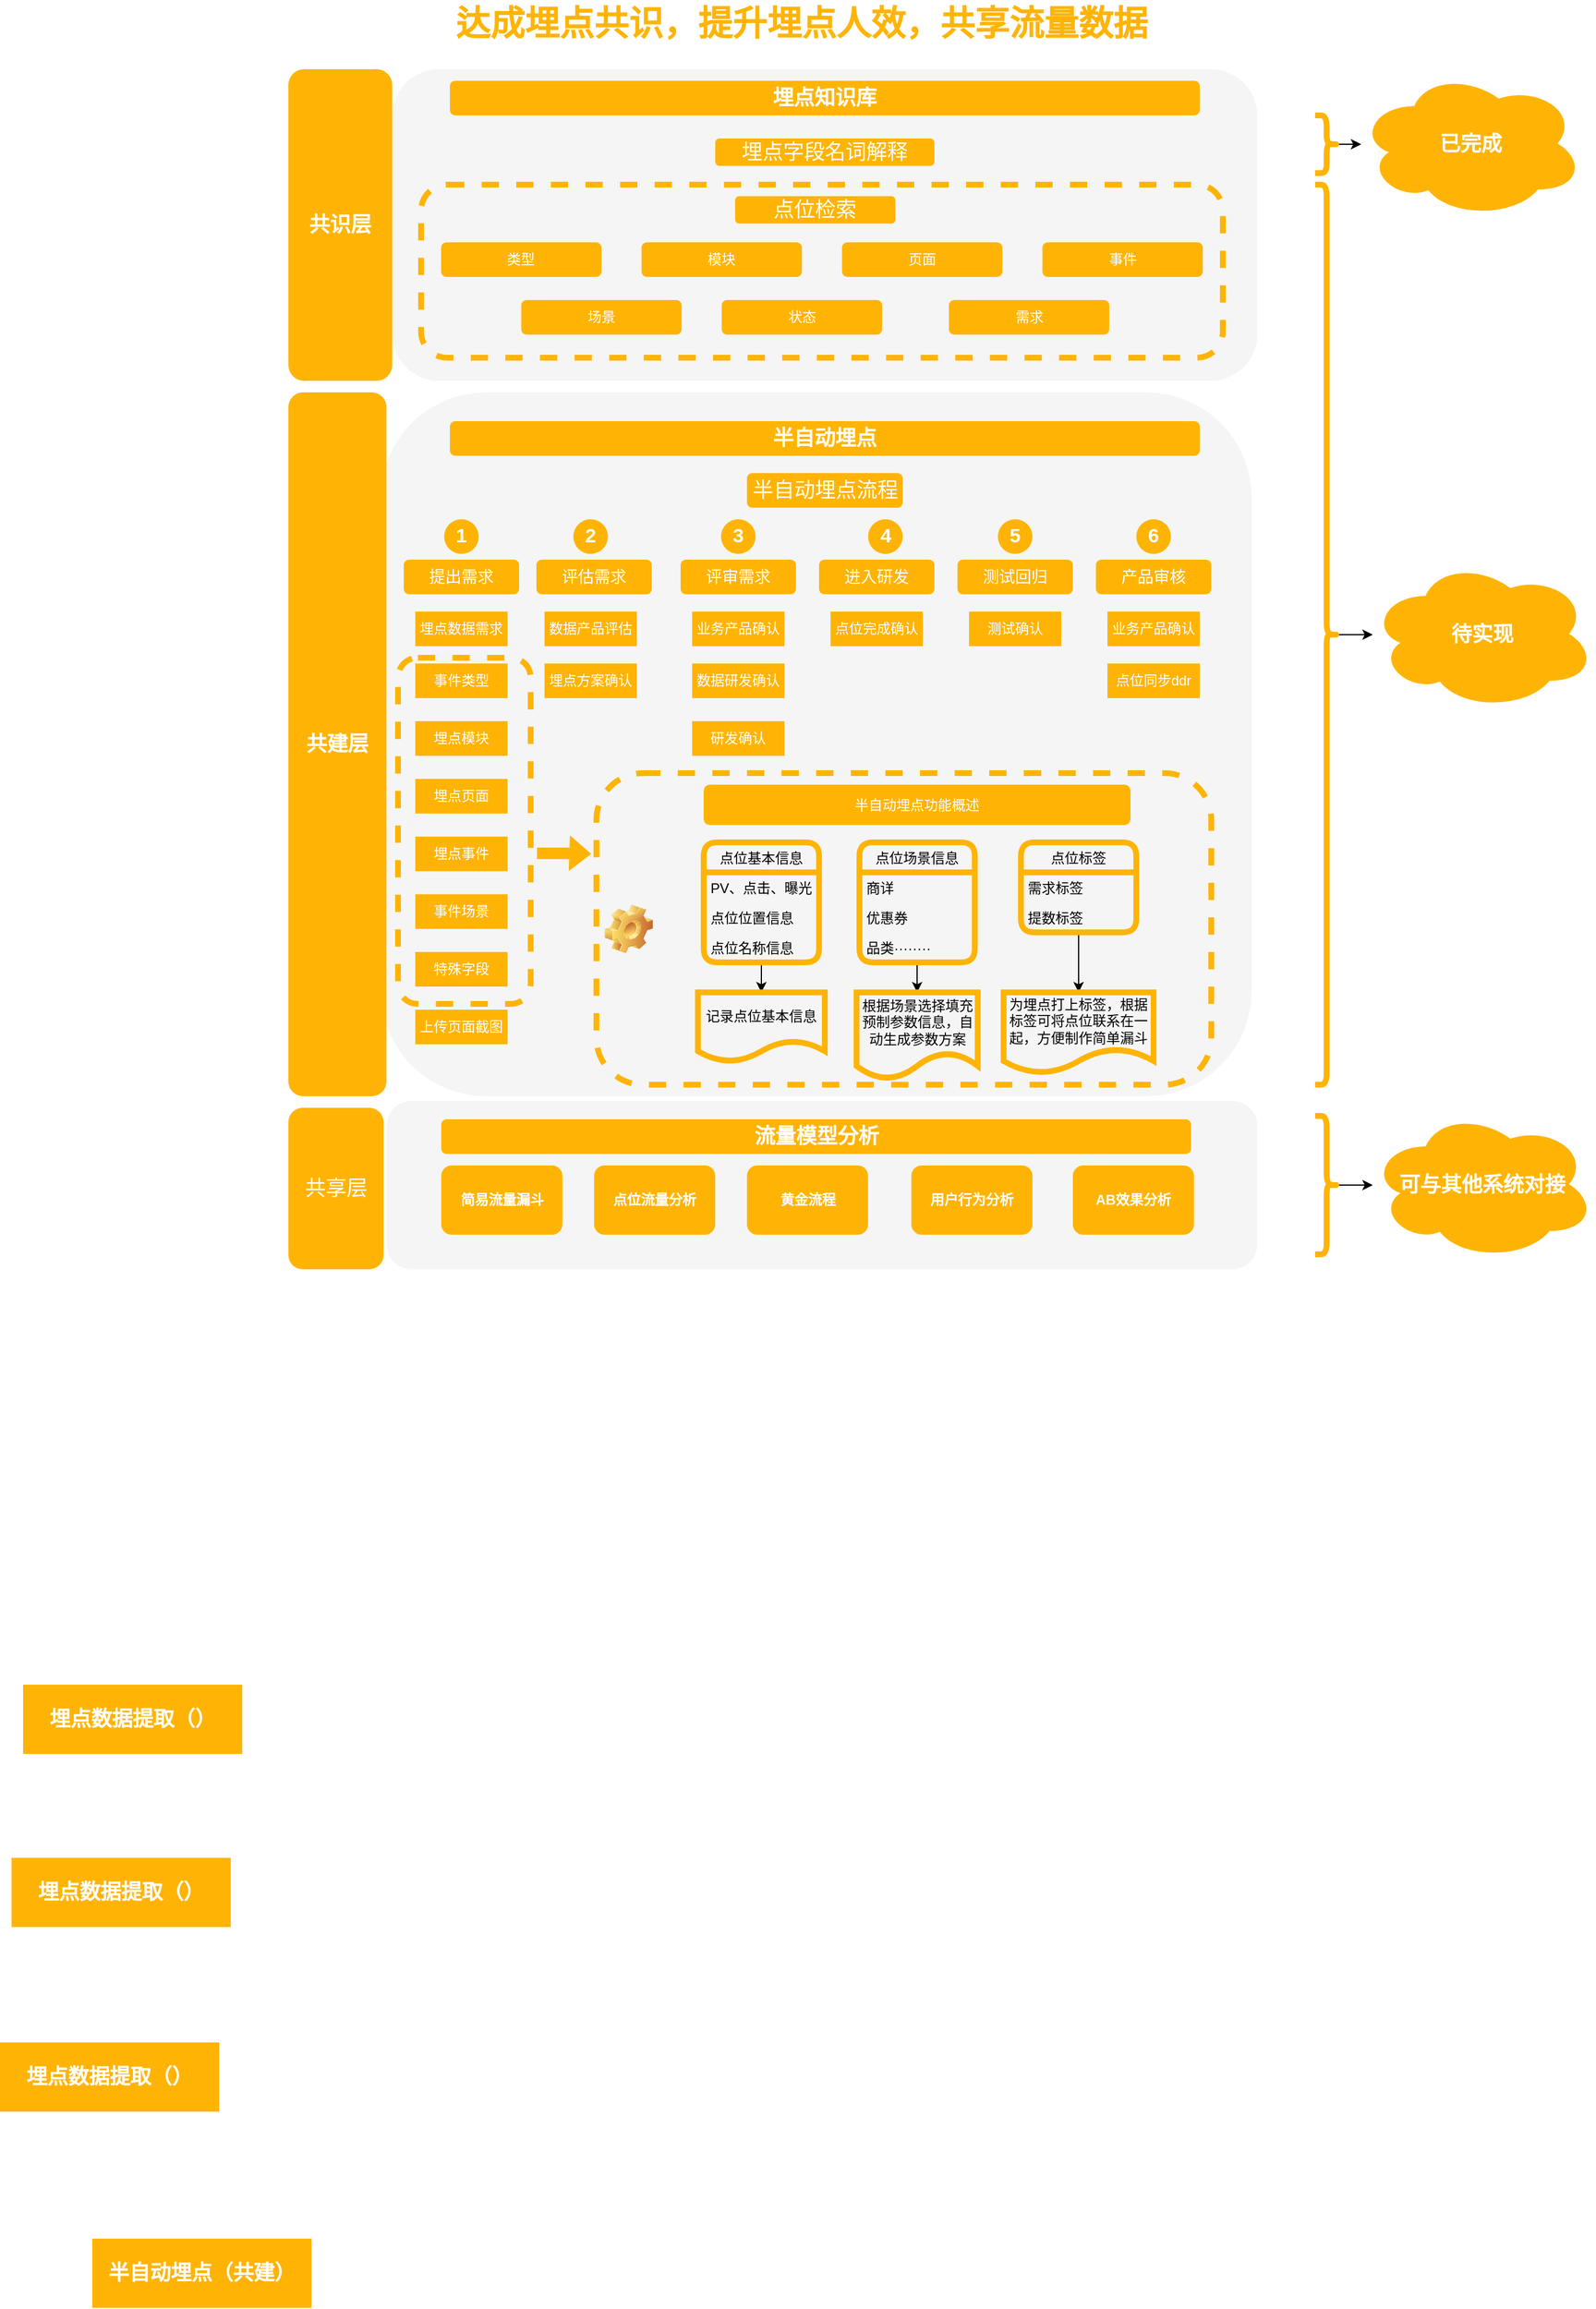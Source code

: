 <mxfile version="14.7.2" type="github">
  <diagram id="60wdJ6hkTOIfb7OcDddj" name="第 1 页">
    <mxGraphModel dx="3720" dy="1154" grid="1" gridSize="10" guides="1" tooltips="1" connect="1" arrows="1" fold="1" page="1" pageScale="1" pageWidth="827" pageHeight="1169" math="0" shadow="0">
      <root>
        <mxCell id="0" />
        <mxCell id="1" parent="0" />
        <mxCell id="Z79GlN73_md7SsLJKY2w-28" value="&lt;span style=&quot;color: rgba(0 , 0 , 0 , 0) ; font-family: monospace ; font-size: 0px&quot;&gt;%3CmxGraphModel%3E%3Croot%3E%3CmxCell%20id%3D%220%22%2F%3E%3CmxCell%20id%3D%221%22%20parent%3D%220%22%2F%3E%3CmxCell%20id%3D%222%22%20value%3D%22%26lt%3Bfont%20color%3D%26quot%3B%23ffffff%26quot%3B%26gt%3B%E4%BA%8B%E4%BB%B6%26lt%3B%2Ffont%26gt%3B%22%20style%3D%22rounded%3D1%3BwhiteSpace%3Dwrap%3Bhtml%3D1%3BfillColor%3D%23FFB405%3BgradientColor%3Dnone%3BstrokeColor%3Dnone%3B%22%20vertex%3D%221%22%20parent%3D%221%22%3E%3CmxGeometry%20x%3D%22-230%22%20y%3D%22320%22%20width%3D%22120%22%20height%3D%2230%22%20as%3D%22geometry%22%2F%3E%3C%2FmxCell%3E%3C%2Froot%3E%3C%2FmxGraphModel%3E&lt;/span&gt;" style="rounded=1;whiteSpace=wrap;html=1;fillColor=#f5f5f5;fontColor=#333333;strokeColor=none;" vertex="1" parent="1">
          <mxGeometry x="-600" y="530" width="755" height="610" as="geometry" />
        </mxCell>
        <mxCell id="Z79GlN73_md7SsLJKY2w-75" value="" style="rounded=1;whiteSpace=wrap;html=1;dashed=1;strokeColor=#FFB405;strokeWidth=5;gradientColor=none;fillColor=none;" vertex="1" parent="1">
          <mxGeometry x="-585" y="760" width="115" height="300" as="geometry" />
        </mxCell>
        <mxCell id="Z79GlN73_md7SsLJKY2w-7" value="&lt;span style=&quot;color: rgba(0 , 0 , 0 , 0) ; font-family: monospace ; font-size: 0px&quot;&gt;%3CmxGraphModel%3E%3Croot%3E%3CmxCell%20id%3D%220%22%2F%3E%3CmxCell%20id%3D%221%22%20parent%3D%220%22%2F%3E%3CmxCell%20id%3D%222%22%20value%3D%22%26lt%3Bfont%20color%3D%26quot%3B%23ffffff%26quot%3B%26gt%3B%E4%BA%8B%E4%BB%B6%26lt%3B%2Ffont%26gt%3B%22%20style%3D%22rounded%3D1%3BwhiteSpace%3Dwrap%3Bhtml%3D1%3BfillColor%3D%23FFB405%3BgradientColor%3Dnone%3BstrokeColor%3Dnone%3B%22%20vertex%3D%221%22%20parent%3D%221%22%3E%3CmxGeometry%20x%3D%22-230%22%20y%3D%22320%22%20width%3D%22120%22%20height%3D%2230%22%20as%3D%22geometry%22%2F%3E%3C%2FmxCell%3E%3C%2Froot%3E%3C%2FmxGraphModel%3E&lt;/span&gt;" style="rounded=1;whiteSpace=wrap;html=1;fillColor=#f5f5f5;fontColor=#333333;strokeColor=none;" vertex="1" parent="1">
          <mxGeometry x="-590" y="250" width="750" height="270" as="geometry" />
        </mxCell>
        <mxCell id="Z79GlN73_md7SsLJKY2w-1" value="&lt;font style=&quot;font-size: 18px&quot; color=&quot;#ffffff&quot;&gt;&lt;b&gt;共识层&lt;/b&gt;&lt;/font&gt;" style="rounded=1;whiteSpace=wrap;html=1;fillColor=#FFB405;strokeColor=none;" vertex="1" parent="1">
          <mxGeometry x="-680" y="250" width="90" height="270" as="geometry" />
        </mxCell>
        <mxCell id="Z79GlN73_md7SsLJKY2w-5" value="&lt;font color=&quot;#ffffff&quot;&gt;&lt;span style=&quot;font-size: 18px&quot;&gt;&lt;b&gt;半自动埋点（共建）&lt;/b&gt;&lt;/span&gt;&lt;/font&gt;" style="rounded=0;whiteSpace=wrap;html=1;fillColor=#FFB405;strokeColor=none;" vertex="1" parent="1">
          <mxGeometry x="-850" y="2130" width="190" height="60" as="geometry" />
        </mxCell>
        <mxCell id="Z79GlN73_md7SsLJKY2w-6" value="&lt;font color=&quot;#ffffff&quot;&gt;&lt;span style=&quot;font-size: 18px&quot;&gt;&lt;b&gt;埋点数据提取（）&lt;/b&gt;&lt;/span&gt;&lt;/font&gt;" style="rounded=0;whiteSpace=wrap;html=1;fillColor=#FFB405;strokeColor=none;" vertex="1" parent="1">
          <mxGeometry x="-920" y="1800" width="190" height="60" as="geometry" />
        </mxCell>
        <mxCell id="Z79GlN73_md7SsLJKY2w-8" value="&lt;font color=&quot;#ffffff&quot;&gt;&lt;span style=&quot;font-size: 18px&quot;&gt;&lt;b&gt;埋点数据提取（）&lt;/b&gt;&lt;/span&gt;&lt;/font&gt;" style="rounded=0;whiteSpace=wrap;html=1;fillColor=#FFB405;strokeColor=none;" vertex="1" parent="1">
          <mxGeometry x="-930" y="1960" width="190" height="60" as="geometry" />
        </mxCell>
        <mxCell id="Z79GlN73_md7SsLJKY2w-10" value="&lt;font color=&quot;#ffffff&quot; size=&quot;1&quot;&gt;&lt;b style=&quot;font-size: 18px&quot;&gt;共建层&lt;/b&gt;&lt;/font&gt;" style="rounded=1;whiteSpace=wrap;html=1;fillColor=#FFB405;strokeColor=none;" vertex="1" parent="1">
          <mxGeometry x="-680" y="530" width="85" height="610" as="geometry" />
        </mxCell>
        <mxCell id="Z79GlN73_md7SsLJKY2w-11" value="&lt;font color=&quot;#ffffff&quot; style=&quot;font-size: 18px&quot;&gt;共享层&lt;/font&gt;" style="rounded=1;whiteSpace=wrap;html=1;fillColor=#FFB405;strokeColor=none;" vertex="1" parent="1">
          <mxGeometry x="-680" y="1150" width="82.5" height="140" as="geometry" />
        </mxCell>
        <mxCell id="Z79GlN73_md7SsLJKY2w-3" value="&lt;font style=&quot;font-size: 18px&quot; color=&quot;#ffffff&quot;&gt;&lt;span&gt;埋点知识库&lt;/span&gt;&lt;/font&gt;" style="rounded=1;whiteSpace=wrap;html=1;fillColor=#FFB405;strokeColor=none;fontStyle=1" vertex="1" parent="1">
          <mxGeometry x="-540" y="260" width="650" height="30" as="geometry" />
        </mxCell>
        <mxCell id="Z79GlN73_md7SsLJKY2w-12" value="&lt;font color=&quot;#ffffff&quot;&gt;埋点数据需求&lt;/font&gt;" style="rounded=0;whiteSpace=wrap;html=1;fillColor=#FFB405;gradientColor=none;strokeColor=none;" vertex="1" parent="1">
          <mxGeometry x="-570" y="720" width="80" height="30" as="geometry" />
        </mxCell>
        <mxCell id="Z79GlN73_md7SsLJKY2w-14" value="&lt;font color=&quot;#ffffff&quot;&gt;&lt;span style=&quot;font-size: 18px&quot;&gt;埋点字段名词解释&lt;/span&gt;&lt;/font&gt;" style="rounded=1;whiteSpace=wrap;html=1;fillColor=#FFB405;strokeColor=none;" vertex="1" parent="1">
          <mxGeometry x="-310" y="310" width="190" height="23.75" as="geometry" />
        </mxCell>
        <mxCell id="Z79GlN73_md7SsLJKY2w-24" style="edgeStyle=orthogonalEdgeStyle;rounded=0;orthogonalLoop=1;jettySize=auto;html=1;exitX=0.5;exitY=1;exitDx=0;exitDy=0;" edge="1" parent="1" source="Z79GlN73_md7SsLJKY2w-14" target="Z79GlN73_md7SsLJKY2w-14">
          <mxGeometry relative="1" as="geometry" />
        </mxCell>
        <mxCell id="Z79GlN73_md7SsLJKY2w-25" value="" style="group" vertex="1" connectable="0" parent="1">
          <mxGeometry x="-565" y="350" width="695" height="150" as="geometry" />
        </mxCell>
        <mxCell id="Z79GlN73_md7SsLJKY2w-23" value="" style="rounded=1;whiteSpace=wrap;html=1;gradientColor=none;dashed=1;fillColor=none;strokeColor=#FFB405;strokeWidth=5;" vertex="1" parent="Z79GlN73_md7SsLJKY2w-25">
          <mxGeometry width="695.0" height="150" as="geometry" />
        </mxCell>
        <mxCell id="Z79GlN73_md7SsLJKY2w-13" value="&lt;font color=&quot;#ffffff&quot;&gt;类型&lt;/font&gt;" style="rounded=1;whiteSpace=wrap;html=1;fillColor=#FFB405;gradientColor=none;strokeColor=none;" vertex="1" parent="Z79GlN73_md7SsLJKY2w-25">
          <mxGeometry x="17.375" y="50" width="139" height="30" as="geometry" />
        </mxCell>
        <mxCell id="Z79GlN73_md7SsLJKY2w-15" value="&lt;font color=&quot;#ffffff&quot;&gt;&lt;span style=&quot;font-size: 18px&quot;&gt;点位检索&lt;/span&gt;&lt;/font&gt;" style="rounded=1;whiteSpace=wrap;html=1;fillColor=#FFB405;strokeColor=none;" vertex="1" parent="Z79GlN73_md7SsLJKY2w-25">
          <mxGeometry x="272.208" y="10" width="139" height="23.75" as="geometry" />
        </mxCell>
        <mxCell id="Z79GlN73_md7SsLJKY2w-16" value="&lt;font color=&quot;#ffffff&quot;&gt;模块&lt;/font&gt;" style="rounded=1;whiteSpace=wrap;html=1;fillColor=#FFB405;gradientColor=none;strokeColor=none;" vertex="1" parent="Z79GlN73_md7SsLJKY2w-25">
          <mxGeometry x="191.125" y="50" width="139" height="30" as="geometry" />
        </mxCell>
        <mxCell id="Z79GlN73_md7SsLJKY2w-17" value="&lt;font color=&quot;#ffffff&quot;&gt;页面&lt;/font&gt;" style="rounded=1;whiteSpace=wrap;html=1;fillColor=#FFB405;gradientColor=none;strokeColor=none;" vertex="1" parent="Z79GlN73_md7SsLJKY2w-25">
          <mxGeometry x="364.875" y="50" width="139" height="30" as="geometry" />
        </mxCell>
        <mxCell id="Z79GlN73_md7SsLJKY2w-18" value="&lt;font color=&quot;#ffffff&quot;&gt;事件&lt;/font&gt;" style="rounded=1;whiteSpace=wrap;html=1;fillColor=#FFB405;gradientColor=none;strokeColor=none;" vertex="1" parent="Z79GlN73_md7SsLJKY2w-25">
          <mxGeometry x="538.625" y="50" width="139" height="30" as="geometry" />
        </mxCell>
        <mxCell id="Z79GlN73_md7SsLJKY2w-19" value="&lt;font color=&quot;#ffffff&quot;&gt;场景&lt;/font&gt;" style="rounded=1;whiteSpace=wrap;html=1;fillColor=#FFB405;gradientColor=none;strokeColor=none;" vertex="1" parent="Z79GlN73_md7SsLJKY2w-25">
          <mxGeometry x="86.875" y="100" width="139" height="30" as="geometry" />
        </mxCell>
        <mxCell id="Z79GlN73_md7SsLJKY2w-20" value="&lt;font color=&quot;#ffffff&quot;&gt;状态&lt;/font&gt;" style="rounded=1;whiteSpace=wrap;html=1;fillColor=#FFB405;gradientColor=none;strokeColor=none;" vertex="1" parent="Z79GlN73_md7SsLJKY2w-25">
          <mxGeometry x="260.625" y="100" width="139" height="30" as="geometry" />
        </mxCell>
        <mxCell id="Z79GlN73_md7SsLJKY2w-21" value="&lt;font color=&quot;#ffffff&quot;&gt;需求&lt;/font&gt;" style="rounded=1;whiteSpace=wrap;html=1;fillColor=#FFB405;gradientColor=none;strokeColor=none;" vertex="1" parent="Z79GlN73_md7SsLJKY2w-25">
          <mxGeometry x="457.542" y="100" width="139" height="30" as="geometry" />
        </mxCell>
        <mxCell id="Z79GlN73_md7SsLJKY2w-29" value="&lt;font style=&quot;font-size: 18px&quot; color=&quot;#ffffff&quot;&gt;&lt;span&gt;半自动埋点&lt;/span&gt;&lt;/font&gt;" style="rounded=1;whiteSpace=wrap;html=1;fillColor=#FFB405;strokeColor=none;fontStyle=1" vertex="1" parent="1">
          <mxGeometry x="-540" y="555" width="650" height="30" as="geometry" />
        </mxCell>
        <mxCell id="Z79GlN73_md7SsLJKY2w-30" value="&lt;font color=&quot;#ffffff&quot; style=&quot;font-size: 18px&quot;&gt;半自动埋点流程&lt;/font&gt;" style="rounded=1;whiteSpace=wrap;html=1;fillColor=#FFB405;gradientColor=none;strokeColor=none;" vertex="1" parent="1">
          <mxGeometry x="-282.5" y="600" width="135" height="30" as="geometry" />
        </mxCell>
        <mxCell id="Z79GlN73_md7SsLJKY2w-31" value="&lt;font color=&quot;#ffffff&quot; style=&quot;font-size: 14px&quot;&gt;提出需求&lt;/font&gt;" style="rounded=1;whiteSpace=wrap;html=1;fillColor=#FFB405;gradientColor=none;strokeColor=none;" vertex="1" parent="1">
          <mxGeometry x="-580" y="675" width="100" height="30" as="geometry" />
        </mxCell>
        <mxCell id="Z79GlN73_md7SsLJKY2w-32" value="&lt;font color=&quot;#ffffff&quot; style=&quot;font-size: 14px&quot;&gt;评审需求&lt;/font&gt;" style="rounded=1;whiteSpace=wrap;html=1;fillColor=#FFB405;gradientColor=none;strokeColor=none;" vertex="1" parent="1">
          <mxGeometry x="-340" y="675" width="100" height="30" as="geometry" />
        </mxCell>
        <mxCell id="Z79GlN73_md7SsLJKY2w-33" value="&lt;font color=&quot;#ffffff&quot; style=&quot;font-size: 14px&quot;&gt;评估需求&lt;/font&gt;" style="rounded=1;whiteSpace=wrap;html=1;fillColor=#FFB405;gradientColor=none;strokeColor=none;" vertex="1" parent="1">
          <mxGeometry x="-465" y="675" width="100" height="30" as="geometry" />
        </mxCell>
        <mxCell id="Z79GlN73_md7SsLJKY2w-34" value="&lt;font color=&quot;#ffffff&quot; style=&quot;font-size: 14px&quot;&gt;进入研发&lt;/font&gt;" style="rounded=1;whiteSpace=wrap;html=1;fillColor=#FFB405;gradientColor=none;strokeColor=none;" vertex="1" parent="1">
          <mxGeometry x="-220" y="675" width="100" height="30" as="geometry" />
        </mxCell>
        <mxCell id="Z79GlN73_md7SsLJKY2w-35" value="&lt;font color=&quot;#ffffff&quot; style=&quot;font-size: 14px&quot;&gt;测试回归&lt;/font&gt;" style="rounded=1;whiteSpace=wrap;html=1;fillColor=#FFB405;gradientColor=none;strokeColor=none;" vertex="1" parent="1">
          <mxGeometry x="-100" y="675" width="100" height="30" as="geometry" />
        </mxCell>
        <mxCell id="Z79GlN73_md7SsLJKY2w-36" value="&lt;font color=&quot;#ffffff&quot; style=&quot;font-size: 14px&quot;&gt;产品审核&lt;/font&gt;" style="rounded=1;whiteSpace=wrap;html=1;fillColor=#FFB405;gradientColor=none;strokeColor=none;" vertex="1" parent="1">
          <mxGeometry x="20" y="675" width="100" height="30" as="geometry" />
        </mxCell>
        <mxCell id="Z79GlN73_md7SsLJKY2w-38" value="&lt;font color=&quot;#ffffff&quot;&gt;事件类型&lt;/font&gt;" style="rounded=0;whiteSpace=wrap;html=1;fillColor=#FFB405;gradientColor=none;strokeColor=none;" vertex="1" parent="1">
          <mxGeometry x="-570" y="765" width="80" height="30" as="geometry" />
        </mxCell>
        <mxCell id="Z79GlN73_md7SsLJKY2w-39" value="&lt;font color=&quot;#ffffff&quot;&gt;埋点模块&lt;/font&gt;" style="rounded=0;whiteSpace=wrap;html=1;fillColor=#FFB405;gradientColor=none;strokeColor=none;" vertex="1" parent="1">
          <mxGeometry x="-570" y="815" width="80" height="30" as="geometry" />
        </mxCell>
        <mxCell id="Z79GlN73_md7SsLJKY2w-40" value="&lt;font color=&quot;#ffffff&quot;&gt;埋点页面&lt;/font&gt;" style="rounded=0;whiteSpace=wrap;html=1;fillColor=#FFB405;gradientColor=none;strokeColor=none;" vertex="1" parent="1">
          <mxGeometry x="-570" y="865" width="80" height="30" as="geometry" />
        </mxCell>
        <mxCell id="Z79GlN73_md7SsLJKY2w-41" value="&lt;font color=&quot;#ffffff&quot;&gt;埋点事件&lt;/font&gt;" style="rounded=0;whiteSpace=wrap;html=1;fillColor=#FFB405;gradientColor=none;strokeColor=none;" vertex="1" parent="1">
          <mxGeometry x="-570" y="915" width="80" height="30" as="geometry" />
        </mxCell>
        <mxCell id="Z79GlN73_md7SsLJKY2w-42" value="&lt;font color=&quot;#ffffff&quot;&gt;事件场景&lt;/font&gt;" style="rounded=0;whiteSpace=wrap;html=1;fillColor=#FFB405;gradientColor=none;strokeColor=none;" vertex="1" parent="1">
          <mxGeometry x="-570" y="965" width="80" height="30" as="geometry" />
        </mxCell>
        <mxCell id="Z79GlN73_md7SsLJKY2w-43" value="&lt;font color=&quot;#ffffff&quot;&gt;特殊字段&lt;/font&gt;" style="rounded=0;whiteSpace=wrap;html=1;fillColor=#FFB405;gradientColor=none;strokeColor=none;" vertex="1" parent="1">
          <mxGeometry x="-570" y="1015" width="80" height="30" as="geometry" />
        </mxCell>
        <mxCell id="Z79GlN73_md7SsLJKY2w-44" value="&lt;font color=&quot;#ffffff&quot;&gt;数据产品评估&lt;/font&gt;" style="rounded=0;whiteSpace=wrap;html=1;fillColor=#FFB405;gradientColor=none;strokeColor=none;" vertex="1" parent="1">
          <mxGeometry x="-458" y="720" width="80" height="30" as="geometry" />
        </mxCell>
        <mxCell id="Z79GlN73_md7SsLJKY2w-55" value="&lt;font color=&quot;#ffffff&quot;&gt;埋点方案确认&lt;/font&gt;" style="rounded=0;whiteSpace=wrap;html=1;fillColor=#FFB405;gradientColor=none;strokeColor=none;" vertex="1" parent="1">
          <mxGeometry x="-458" y="765" width="80" height="30" as="geometry" />
        </mxCell>
        <mxCell id="Z79GlN73_md7SsLJKY2w-56" value="&lt;font color=&quot;#ffffff&quot;&gt;业务产品确认&lt;/font&gt;" style="rounded=0;whiteSpace=wrap;html=1;fillColor=#FFB405;gradientColor=none;strokeColor=none;" vertex="1" parent="1">
          <mxGeometry x="-330" y="720" width="80" height="30" as="geometry" />
        </mxCell>
        <mxCell id="Z79GlN73_md7SsLJKY2w-57" value="&lt;font color=&quot;#ffffff&quot;&gt;数据研发确认&lt;/font&gt;" style="rounded=0;whiteSpace=wrap;html=1;fillColor=#FFB405;gradientColor=none;strokeColor=none;" vertex="1" parent="1">
          <mxGeometry x="-330" y="765" width="80" height="30" as="geometry" />
        </mxCell>
        <mxCell id="Z79GlN73_md7SsLJKY2w-58" value="&lt;font color=&quot;#ffffff&quot;&gt;上传页面截图&lt;/font&gt;" style="rounded=0;whiteSpace=wrap;html=1;fillColor=#FFB405;gradientColor=none;strokeColor=none;" vertex="1" parent="1">
          <mxGeometry x="-570" y="1065" width="80" height="30" as="geometry" />
        </mxCell>
        <mxCell id="Z79GlN73_md7SsLJKY2w-59" value="&lt;font color=&quot;#ffffff&quot;&gt;研发确认&lt;/font&gt;" style="rounded=0;whiteSpace=wrap;html=1;fillColor=#FFB405;gradientColor=none;strokeColor=none;" vertex="1" parent="1">
          <mxGeometry x="-330" y="815" width="80" height="30" as="geometry" />
        </mxCell>
        <mxCell id="Z79GlN73_md7SsLJKY2w-60" value="&lt;font color=&quot;#ffffff&quot;&gt;点位完成确认&lt;/font&gt;" style="rounded=0;whiteSpace=wrap;html=1;fillColor=#FFB405;gradientColor=none;strokeColor=none;" vertex="1" parent="1">
          <mxGeometry x="-210" y="720" width="80" height="30" as="geometry" />
        </mxCell>
        <mxCell id="Z79GlN73_md7SsLJKY2w-61" value="&lt;font color=&quot;#ffffff&quot;&gt;测试确认&lt;/font&gt;" style="rounded=0;whiteSpace=wrap;html=1;fillColor=#FFB405;gradientColor=none;strokeColor=none;" vertex="1" parent="1">
          <mxGeometry x="-90" y="720" width="80" height="30" as="geometry" />
        </mxCell>
        <mxCell id="Z79GlN73_md7SsLJKY2w-62" value="&lt;font color=&quot;#ffffff&quot;&gt;业务产品确认&lt;/font&gt;" style="rounded=0;whiteSpace=wrap;html=1;fillColor=#FFB405;gradientColor=none;strokeColor=none;" vertex="1" parent="1">
          <mxGeometry x="30" y="720" width="80" height="30" as="geometry" />
        </mxCell>
        <mxCell id="Z79GlN73_md7SsLJKY2w-63" value="&lt;font color=&quot;#ffffff&quot;&gt;点位同步ddr&lt;/font&gt;" style="rounded=0;whiteSpace=wrap;html=1;fillColor=#FFB405;gradientColor=none;strokeColor=none;" vertex="1" parent="1">
          <mxGeometry x="30" y="765" width="80" height="30" as="geometry" />
        </mxCell>
        <mxCell id="Z79GlN73_md7SsLJKY2w-66" value="&lt;b&gt;&lt;font style=&quot;font-size: 17px&quot; color=&quot;#ffffff&quot;&gt;2&lt;/font&gt;&lt;/b&gt;" style="ellipse;whiteSpace=wrap;html=1;aspect=fixed;rounded=1;dashed=1;strokeWidth=5;gradientColor=none;fillColor=#FFB405;strokeColor=none;" vertex="1" parent="1">
          <mxGeometry x="-433" y="640" width="30" height="30" as="geometry" />
        </mxCell>
        <mxCell id="Z79GlN73_md7SsLJKY2w-67" value="&lt;b&gt;&lt;font style=&quot;font-size: 17px&quot; color=&quot;#ffffff&quot;&gt;1&lt;/font&gt;&lt;/b&gt;" style="ellipse;whiteSpace=wrap;html=1;aspect=fixed;rounded=1;dashed=1;strokeWidth=5;gradientColor=none;fillColor=#FFB405;strokeColor=none;" vertex="1" parent="1">
          <mxGeometry x="-545" y="640" width="30" height="30" as="geometry" />
        </mxCell>
        <mxCell id="Z79GlN73_md7SsLJKY2w-68" value="&lt;b&gt;&lt;font style=&quot;font-size: 17px&quot; color=&quot;#ffffff&quot;&gt;3&lt;/font&gt;&lt;/b&gt;" style="ellipse;whiteSpace=wrap;html=1;aspect=fixed;rounded=1;dashed=1;strokeWidth=5;gradientColor=none;fillColor=#FFB405;strokeColor=none;" vertex="1" parent="1">
          <mxGeometry x="-305" y="640" width="30" height="30" as="geometry" />
        </mxCell>
        <mxCell id="Z79GlN73_md7SsLJKY2w-69" value="&lt;b&gt;&lt;font style=&quot;font-size: 17px&quot; color=&quot;#ffffff&quot;&gt;4&lt;/font&gt;&lt;/b&gt;" style="ellipse;whiteSpace=wrap;html=1;aspect=fixed;rounded=1;dashed=1;strokeWidth=5;gradientColor=none;fillColor=#FFB405;strokeColor=none;" vertex="1" parent="1">
          <mxGeometry x="-177.5" y="640" width="30" height="30" as="geometry" />
        </mxCell>
        <mxCell id="Z79GlN73_md7SsLJKY2w-70" value="&lt;b&gt;&lt;font style=&quot;font-size: 17px&quot; color=&quot;#ffffff&quot;&gt;5&lt;/font&gt;&lt;/b&gt;" style="ellipse;whiteSpace=wrap;html=1;aspect=fixed;rounded=1;dashed=1;strokeWidth=5;gradientColor=none;fillColor=#FFB405;strokeColor=none;" vertex="1" parent="1">
          <mxGeometry x="-65" y="640" width="30" height="30" as="geometry" />
        </mxCell>
        <mxCell id="Z79GlN73_md7SsLJKY2w-71" value="&lt;b&gt;&lt;font style=&quot;font-size: 17px&quot; color=&quot;#ffffff&quot;&gt;6&lt;/font&gt;&lt;/b&gt;" style="ellipse;whiteSpace=wrap;html=1;aspect=fixed;rounded=1;dashed=1;strokeWidth=5;gradientColor=none;fillColor=#FFB405;strokeColor=none;" vertex="1" parent="1">
          <mxGeometry x="55" y="640" width="30" height="30" as="geometry" />
        </mxCell>
        <mxCell id="Z79GlN73_md7SsLJKY2w-73" value="&lt;font color=&quot;#ffffff&quot;&gt;&lt;span style=&quot;font-size: 18px&quot;&gt;&lt;b&gt;埋点数据提取（）&lt;/b&gt;&lt;/span&gt;&lt;/font&gt;" style="rounded=0;whiteSpace=wrap;html=1;fillColor=#FFB405;strokeColor=none;" vertex="1" parent="1">
          <mxGeometry x="-910" y="1650" width="190" height="60" as="geometry" />
        </mxCell>
        <mxCell id="Z79GlN73_md7SsLJKY2w-74" value="" style="label;whiteSpace=wrap;html=1;image=img/clipart/Gear_128x128.png;rounded=1;dashed=1;strokeWidth=5;gradientColor=none;fillColor=none;strokeColor=#FFB405;" vertex="1" parent="1">
          <mxGeometry x="-413" y="860" width="533" height="270" as="geometry" />
        </mxCell>
        <mxCell id="Z79GlN73_md7SsLJKY2w-76" value="&lt;font color=&quot;#ffffff&quot;&gt;半自动埋点功能概述&lt;/font&gt;" style="rounded=1;whiteSpace=wrap;html=1;dashed=1;strokeWidth=5;fillColor=#FFB405;gradientColor=none;strokeColor=none;" vertex="1" parent="1">
          <mxGeometry x="-320" y="870" width="370" height="35" as="geometry" />
        </mxCell>
        <mxCell id="Z79GlN73_md7SsLJKY2w-77" value="" style="shape=flexArrow;endArrow=classic;html=1;strokeColor=none;fillColor=#FFB405;" edge="1" parent="1">
          <mxGeometry width="50" height="50" relative="1" as="geometry">
            <mxPoint x="-465" y="929.5" as="sourcePoint" />
            <mxPoint x="-417" y="930" as="targetPoint" />
            <Array as="points">
              <mxPoint x="-432" y="929.5" />
            </Array>
          </mxGeometry>
        </mxCell>
        <mxCell id="Z79GlN73_md7SsLJKY2w-95" value="" style="edgeStyle=orthogonalEdgeStyle;rounded=0;orthogonalLoop=1;jettySize=auto;html=1;fillColor=#FFB405;" edge="1" parent="1" source="Z79GlN73_md7SsLJKY2w-79" target="Z79GlN73_md7SsLJKY2w-94">
          <mxGeometry relative="1" as="geometry" />
        </mxCell>
        <mxCell id="Z79GlN73_md7SsLJKY2w-79" value="点位基本信息" style="swimlane;fontStyle=0;childLayout=stackLayout;horizontal=1;startSize=26;horizontalStack=0;resizeParent=1;resizeParentMax=0;resizeLast=0;collapsible=1;marginBottom=0;rounded=1;strokeColor=#FFB405;strokeWidth=5;fillColor=none;gradientColor=none;" vertex="1" parent="1">
          <mxGeometry x="-320" y="920" width="100" height="104" as="geometry" />
        </mxCell>
        <mxCell id="Z79GlN73_md7SsLJKY2w-80" value="PV、点击、曝光" style="text;strokeColor=none;fillColor=none;align=left;verticalAlign=top;spacingLeft=4;spacingRight=4;overflow=hidden;rotatable=0;points=[[0,0.5],[1,0.5]];portConstraint=eastwest;" vertex="1" parent="Z79GlN73_md7SsLJKY2w-79">
          <mxGeometry y="26" width="100" height="26" as="geometry" />
        </mxCell>
        <mxCell id="Z79GlN73_md7SsLJKY2w-81" value="点位位置信息" style="text;strokeColor=none;fillColor=none;align=left;verticalAlign=top;spacingLeft=4;spacingRight=4;overflow=hidden;rotatable=0;points=[[0,0.5],[1,0.5]];portConstraint=eastwest;" vertex="1" parent="Z79GlN73_md7SsLJKY2w-79">
          <mxGeometry y="52" width="100" height="26" as="geometry" />
        </mxCell>
        <mxCell id="Z79GlN73_md7SsLJKY2w-82" value="点位名称信息" style="text;strokeColor=none;fillColor=none;align=left;verticalAlign=top;spacingLeft=4;spacingRight=4;overflow=hidden;rotatable=0;points=[[0,0.5],[1,0.5]];portConstraint=eastwest;" vertex="1" parent="Z79GlN73_md7SsLJKY2w-79">
          <mxGeometry y="78" width="100" height="26" as="geometry" />
        </mxCell>
        <mxCell id="Z79GlN73_md7SsLJKY2w-97" value="" style="edgeStyle=orthogonalEdgeStyle;rounded=0;orthogonalLoop=1;jettySize=auto;html=1;fillColor=#FFB405;" edge="1" parent="1" source="Z79GlN73_md7SsLJKY2w-83" target="Z79GlN73_md7SsLJKY2w-96">
          <mxGeometry relative="1" as="geometry" />
        </mxCell>
        <mxCell id="Z79GlN73_md7SsLJKY2w-83" value="点位场景信息" style="swimlane;fontStyle=0;childLayout=stackLayout;horizontal=1;startSize=26;horizontalStack=0;resizeParent=1;resizeParentMax=0;resizeLast=0;collapsible=1;marginBottom=0;rounded=1;strokeColor=#FFB405;strokeWidth=5;fillColor=none;gradientColor=none;" vertex="1" parent="1">
          <mxGeometry x="-185" y="920" width="100" height="104" as="geometry" />
        </mxCell>
        <mxCell id="Z79GlN73_md7SsLJKY2w-84" value="商详" style="text;strokeColor=none;fillColor=none;align=left;verticalAlign=top;spacingLeft=4;spacingRight=4;overflow=hidden;rotatable=0;points=[[0,0.5],[1,0.5]];portConstraint=eastwest;" vertex="1" parent="Z79GlN73_md7SsLJKY2w-83">
          <mxGeometry y="26" width="100" height="26" as="geometry" />
        </mxCell>
        <mxCell id="Z79GlN73_md7SsLJKY2w-85" value="优惠券" style="text;strokeColor=none;fillColor=none;align=left;verticalAlign=top;spacingLeft=4;spacingRight=4;overflow=hidden;rotatable=0;points=[[0,0.5],[1,0.5]];portConstraint=eastwest;" vertex="1" parent="Z79GlN73_md7SsLJKY2w-83">
          <mxGeometry y="52" width="100" height="26" as="geometry" />
        </mxCell>
        <mxCell id="Z79GlN73_md7SsLJKY2w-86" value="品类········" style="text;strokeColor=none;fillColor=none;align=left;verticalAlign=top;spacingLeft=4;spacingRight=4;overflow=hidden;rotatable=0;points=[[0,0.5],[1,0.5]];portConstraint=eastwest;" vertex="1" parent="Z79GlN73_md7SsLJKY2w-83">
          <mxGeometry y="78" width="100" height="26" as="geometry" />
        </mxCell>
        <mxCell id="Z79GlN73_md7SsLJKY2w-99" value="" style="edgeStyle=orthogonalEdgeStyle;rounded=0;orthogonalLoop=1;jettySize=auto;html=1;fillColor=#FFB405;" edge="1" parent="1" source="Z79GlN73_md7SsLJKY2w-88" target="Z79GlN73_md7SsLJKY2w-98">
          <mxGeometry relative="1" as="geometry" />
        </mxCell>
        <mxCell id="Z79GlN73_md7SsLJKY2w-88" value="点位标签" style="swimlane;fontStyle=0;childLayout=stackLayout;horizontal=1;startSize=26;horizontalStack=0;resizeParent=1;resizeParentMax=0;resizeLast=0;collapsible=1;marginBottom=0;rounded=1;strokeColor=#FFB405;strokeWidth=5;fillColor=none;gradientColor=none;" vertex="1" parent="1">
          <mxGeometry x="-45" y="920" width="100" height="78" as="geometry" />
        </mxCell>
        <mxCell id="Z79GlN73_md7SsLJKY2w-89" value="需求标签" style="text;strokeColor=none;fillColor=none;align=left;verticalAlign=top;spacingLeft=4;spacingRight=4;overflow=hidden;rotatable=0;points=[[0,0.5],[1,0.5]];portConstraint=eastwest;" vertex="1" parent="Z79GlN73_md7SsLJKY2w-88">
          <mxGeometry y="26" width="100" height="26" as="geometry" />
        </mxCell>
        <mxCell id="Z79GlN73_md7SsLJKY2w-90" value="提数标签" style="text;strokeColor=none;fillColor=none;align=left;verticalAlign=top;spacingLeft=4;spacingRight=4;overflow=hidden;rotatable=0;points=[[0,0.5],[1,0.5]];portConstraint=eastwest;" vertex="1" parent="Z79GlN73_md7SsLJKY2w-88">
          <mxGeometry y="52" width="100" height="26" as="geometry" />
        </mxCell>
        <mxCell id="Z79GlN73_md7SsLJKY2w-94" value="记录点位基本信息" style="shape=document;whiteSpace=wrap;html=1;boundedLbl=1;rounded=1;fontStyle=0;strokeColor=#FFB405;strokeWidth=5;fillColor=none;startSize=26;" vertex="1" parent="1">
          <mxGeometry x="-325" y="1050" width="110" height="60" as="geometry" />
        </mxCell>
        <mxCell id="Z79GlN73_md7SsLJKY2w-96" value="根据场景选择填充预制参数信息，自动生成参数方案" style="shape=document;whiteSpace=wrap;html=1;boundedLbl=1;rounded=1;fontStyle=0;strokeColor=#FFB405;strokeWidth=5;fillColor=none;startSize=26;" vertex="1" parent="1">
          <mxGeometry x="-187.5" y="1050" width="105" height="75" as="geometry" />
        </mxCell>
        <mxCell id="Z79GlN73_md7SsLJKY2w-98" value="为埋点打上标签，根据标签可将点位联系在一起，方便制作简单漏斗" style="shape=document;whiteSpace=wrap;html=1;boundedLbl=1;rounded=1;fontStyle=0;strokeColor=#FFB405;strokeWidth=5;fillColor=none;startSize=26;" vertex="1" parent="1">
          <mxGeometry x="-60" y="1050" width="130" height="70" as="geometry" />
        </mxCell>
        <mxCell id="Z79GlN73_md7SsLJKY2w-100" value="&lt;span style=&quot;color: rgba(0 , 0 , 0 , 0) ; font-family: monospace ; font-size: 0px&quot;&gt;%3CmxGraphModel%3E%3Croot%3E%3CmxCell%20id%3D%220%22%2F%3E%3CmxCell%20id%3D%221%22%20parent%3D%220%22%2F%3E%3CmxCell%20id%3D%222%22%20value%3D%22%26lt%3Bfont%20color%3D%26quot%3B%23ffffff%26quot%3B%26gt%3B%E4%BA%8B%E4%BB%B6%26lt%3B%2Ffont%26gt%3B%22%20style%3D%22rounded%3D1%3BwhiteSpace%3Dwrap%3Bhtml%3D1%3BfillColor%3D%23FFB405%3BgradientColor%3Dnone%3BstrokeColor%3Dnone%3B%22%20vertex%3D%221%22%20parent%3D%221%22%3E%3CmxGeometry%20x%3D%22-230%22%20y%3D%22320%22%20width%3D%22120%22%20height%3D%2230%22%20as%3D%22geometry%22%2F%3E%3C%2FmxCell%3E%3C%2Froot%3E%3C%2FmxGraphModel%3E&lt;/span&gt;" style="rounded=1;whiteSpace=wrap;html=1;fillColor=#f5f5f5;fontColor=#333333;strokeColor=none;" vertex="1" parent="1">
          <mxGeometry x="-595" y="1144" width="755" height="146" as="geometry" />
        </mxCell>
        <mxCell id="Z79GlN73_md7SsLJKY2w-101" value="&lt;font style=&quot;font-size: 18px&quot; color=&quot;#ffffff&quot;&gt;&lt;span&gt;流量模型分析&lt;/span&gt;&lt;/font&gt;" style="rounded=1;whiteSpace=wrap;html=1;fillColor=#FFB405;strokeColor=none;fontStyle=1" vertex="1" parent="1">
          <mxGeometry x="-547.5" y="1160" width="650" height="30" as="geometry" />
        </mxCell>
        <mxCell id="Z79GlN73_md7SsLJKY2w-102" value="&lt;b&gt;&lt;font color=&quot;#ffffff&quot;&gt;简易流量漏斗&lt;/font&gt;&lt;/b&gt;" style="rounded=1;whiteSpace=wrap;html=1;strokeWidth=5;gradientColor=none;fillColor=#FFB405;strokeColor=none;" vertex="1" parent="1">
          <mxGeometry x="-547.5" y="1200" width="105" height="60" as="geometry" />
        </mxCell>
        <mxCell id="Z79GlN73_md7SsLJKY2w-103" value="&lt;font color=&quot;#ffffff&quot;&gt;&lt;b&gt;点位流量分析&lt;/b&gt;&lt;/font&gt;" style="rounded=1;whiteSpace=wrap;html=1;strokeWidth=5;gradientColor=none;fillColor=#FFB405;strokeColor=none;" vertex="1" parent="1">
          <mxGeometry x="-415" y="1200" width="105" height="60" as="geometry" />
        </mxCell>
        <mxCell id="Z79GlN73_md7SsLJKY2w-104" value="&lt;font color=&quot;#ffffff&quot;&gt;&lt;b&gt;黄金流程&lt;/b&gt;&lt;/font&gt;" style="rounded=1;whiteSpace=wrap;html=1;strokeWidth=5;gradientColor=none;fillColor=#FFB405;strokeColor=none;" vertex="1" parent="1">
          <mxGeometry x="-282.5" y="1200" width="105" height="60" as="geometry" />
        </mxCell>
        <mxCell id="Z79GlN73_md7SsLJKY2w-105" value="&lt;font color=&quot;#ffffff&quot;&gt;&lt;b&gt;用户行为分析&lt;/b&gt;&lt;/font&gt;" style="rounded=1;whiteSpace=wrap;html=1;strokeWidth=5;gradientColor=none;fillColor=#FFB405;strokeColor=none;" vertex="1" parent="1">
          <mxGeometry x="-140" y="1200" width="105" height="60" as="geometry" />
        </mxCell>
        <mxCell id="Z79GlN73_md7SsLJKY2w-106" value="&lt;font color=&quot;#ffffff&quot;&gt;&lt;b&gt;AB效果分析&lt;/b&gt;&lt;/font&gt;" style="rounded=1;whiteSpace=wrap;html=1;strokeWidth=5;gradientColor=none;fillColor=#FFB405;strokeColor=none;" vertex="1" parent="1">
          <mxGeometry y="1200" width="105" height="60" as="geometry" />
        </mxCell>
        <mxCell id="Z79GlN73_md7SsLJKY2w-111" value="" style="edgeStyle=orthogonalEdgeStyle;rounded=0;orthogonalLoop=1;jettySize=auto;html=1;fillColor=#FFB405;" edge="1" parent="1" source="Z79GlN73_md7SsLJKY2w-107" target="Z79GlN73_md7SsLJKY2w-110">
          <mxGeometry relative="1" as="geometry" />
        </mxCell>
        <mxCell id="Z79GlN73_md7SsLJKY2w-107" value="" style="shape=curlyBracket;whiteSpace=wrap;html=1;rounded=1;flipH=1;strokeColor=#FFB405;strokeWidth=5;fillColor=#FFB405;gradientColor=none;" vertex="1" parent="1">
          <mxGeometry x="210" y="290" width="20" height="50" as="geometry" />
        </mxCell>
        <mxCell id="Z79GlN73_md7SsLJKY2w-113" value="" style="edgeStyle=orthogonalEdgeStyle;rounded=0;orthogonalLoop=1;jettySize=auto;html=1;fillColor=#FFB405;" edge="1" parent="1" source="Z79GlN73_md7SsLJKY2w-108" target="Z79GlN73_md7SsLJKY2w-112">
          <mxGeometry relative="1" as="geometry" />
        </mxCell>
        <mxCell id="Z79GlN73_md7SsLJKY2w-108" value="" style="shape=curlyBracket;whiteSpace=wrap;html=1;rounded=1;flipH=1;strokeColor=#FFB405;strokeWidth=5;fillColor=#FFB405;gradientColor=none;" vertex="1" parent="1">
          <mxGeometry x="210" y="350" width="20" height="780" as="geometry" />
        </mxCell>
        <mxCell id="Z79GlN73_md7SsLJKY2w-115" value="" style="edgeStyle=orthogonalEdgeStyle;rounded=0;orthogonalLoop=1;jettySize=auto;html=1;fillColor=#FFB405;" edge="1" parent="1" source="Z79GlN73_md7SsLJKY2w-109" target="Z79GlN73_md7SsLJKY2w-114">
          <mxGeometry relative="1" as="geometry" />
        </mxCell>
        <mxCell id="Z79GlN73_md7SsLJKY2w-109" value="" style="shape=curlyBracket;whiteSpace=wrap;html=1;rounded=1;flipH=1;strokeColor=#FFB405;strokeWidth=5;fillColor=#FFB405;gradientColor=none;" vertex="1" parent="1">
          <mxGeometry x="210" y="1157" width="20" height="120" as="geometry" />
        </mxCell>
        <mxCell id="Z79GlN73_md7SsLJKY2w-110" value="&lt;b&gt;&lt;font color=&quot;#ffffff&quot; style=&quot;font-size: 18px&quot;&gt;已完成&lt;/font&gt;&lt;/b&gt;" style="ellipse;shape=cloud;whiteSpace=wrap;html=1;rounded=1;strokeColor=#FFB405;strokeWidth=5;fillColor=#FFB405;" vertex="1" parent="1">
          <mxGeometry x="250" y="253.75" width="190" height="122.5" as="geometry" />
        </mxCell>
        <mxCell id="Z79GlN73_md7SsLJKY2w-112" value="&lt;font color=&quot;#ffffff&quot;&gt;&lt;span style=&quot;font-size: 18px&quot;&gt;&lt;b&gt;待实现&lt;/b&gt;&lt;/span&gt;&lt;/font&gt;" style="ellipse;shape=cloud;whiteSpace=wrap;html=1;rounded=1;strokeColor=#FFB405;strokeWidth=5;fillColor=#FFB405;" vertex="1" parent="1">
          <mxGeometry x="260" y="677.5" width="190" height="125" as="geometry" />
        </mxCell>
        <mxCell id="Z79GlN73_md7SsLJKY2w-114" value="&lt;font color=&quot;#ffffff&quot;&gt;&lt;span style=&quot;font-size: 18px&quot;&gt;&lt;b&gt;可与其他系统对接&lt;/b&gt;&lt;/span&gt;&lt;/font&gt;" style="ellipse;shape=cloud;whiteSpace=wrap;html=1;rounded=1;strokeColor=#FFB405;strokeWidth=5;fillColor=#FFB405;" vertex="1" parent="1">
          <mxGeometry x="260" y="1154.75" width="190" height="124.5" as="geometry" />
        </mxCell>
        <mxCell id="Z79GlN73_md7SsLJKY2w-116" value="&lt;font color=&quot;#ffb405&quot; size=&quot;1&quot;&gt;&lt;b style=&quot;font-size: 30px&quot;&gt;达成埋点共识，提升埋点人效，共享流量数据&lt;/b&gt;&lt;/font&gt;" style="text;html=1;strokeColor=none;fillColor=none;align=center;verticalAlign=middle;whiteSpace=wrap;rounded=0;horizontal=1;textDirection=rtl;" vertex="1" parent="1">
          <mxGeometry x="-600" y="190" width="730" height="40" as="geometry" />
        </mxCell>
      </root>
    </mxGraphModel>
  </diagram>
</mxfile>
